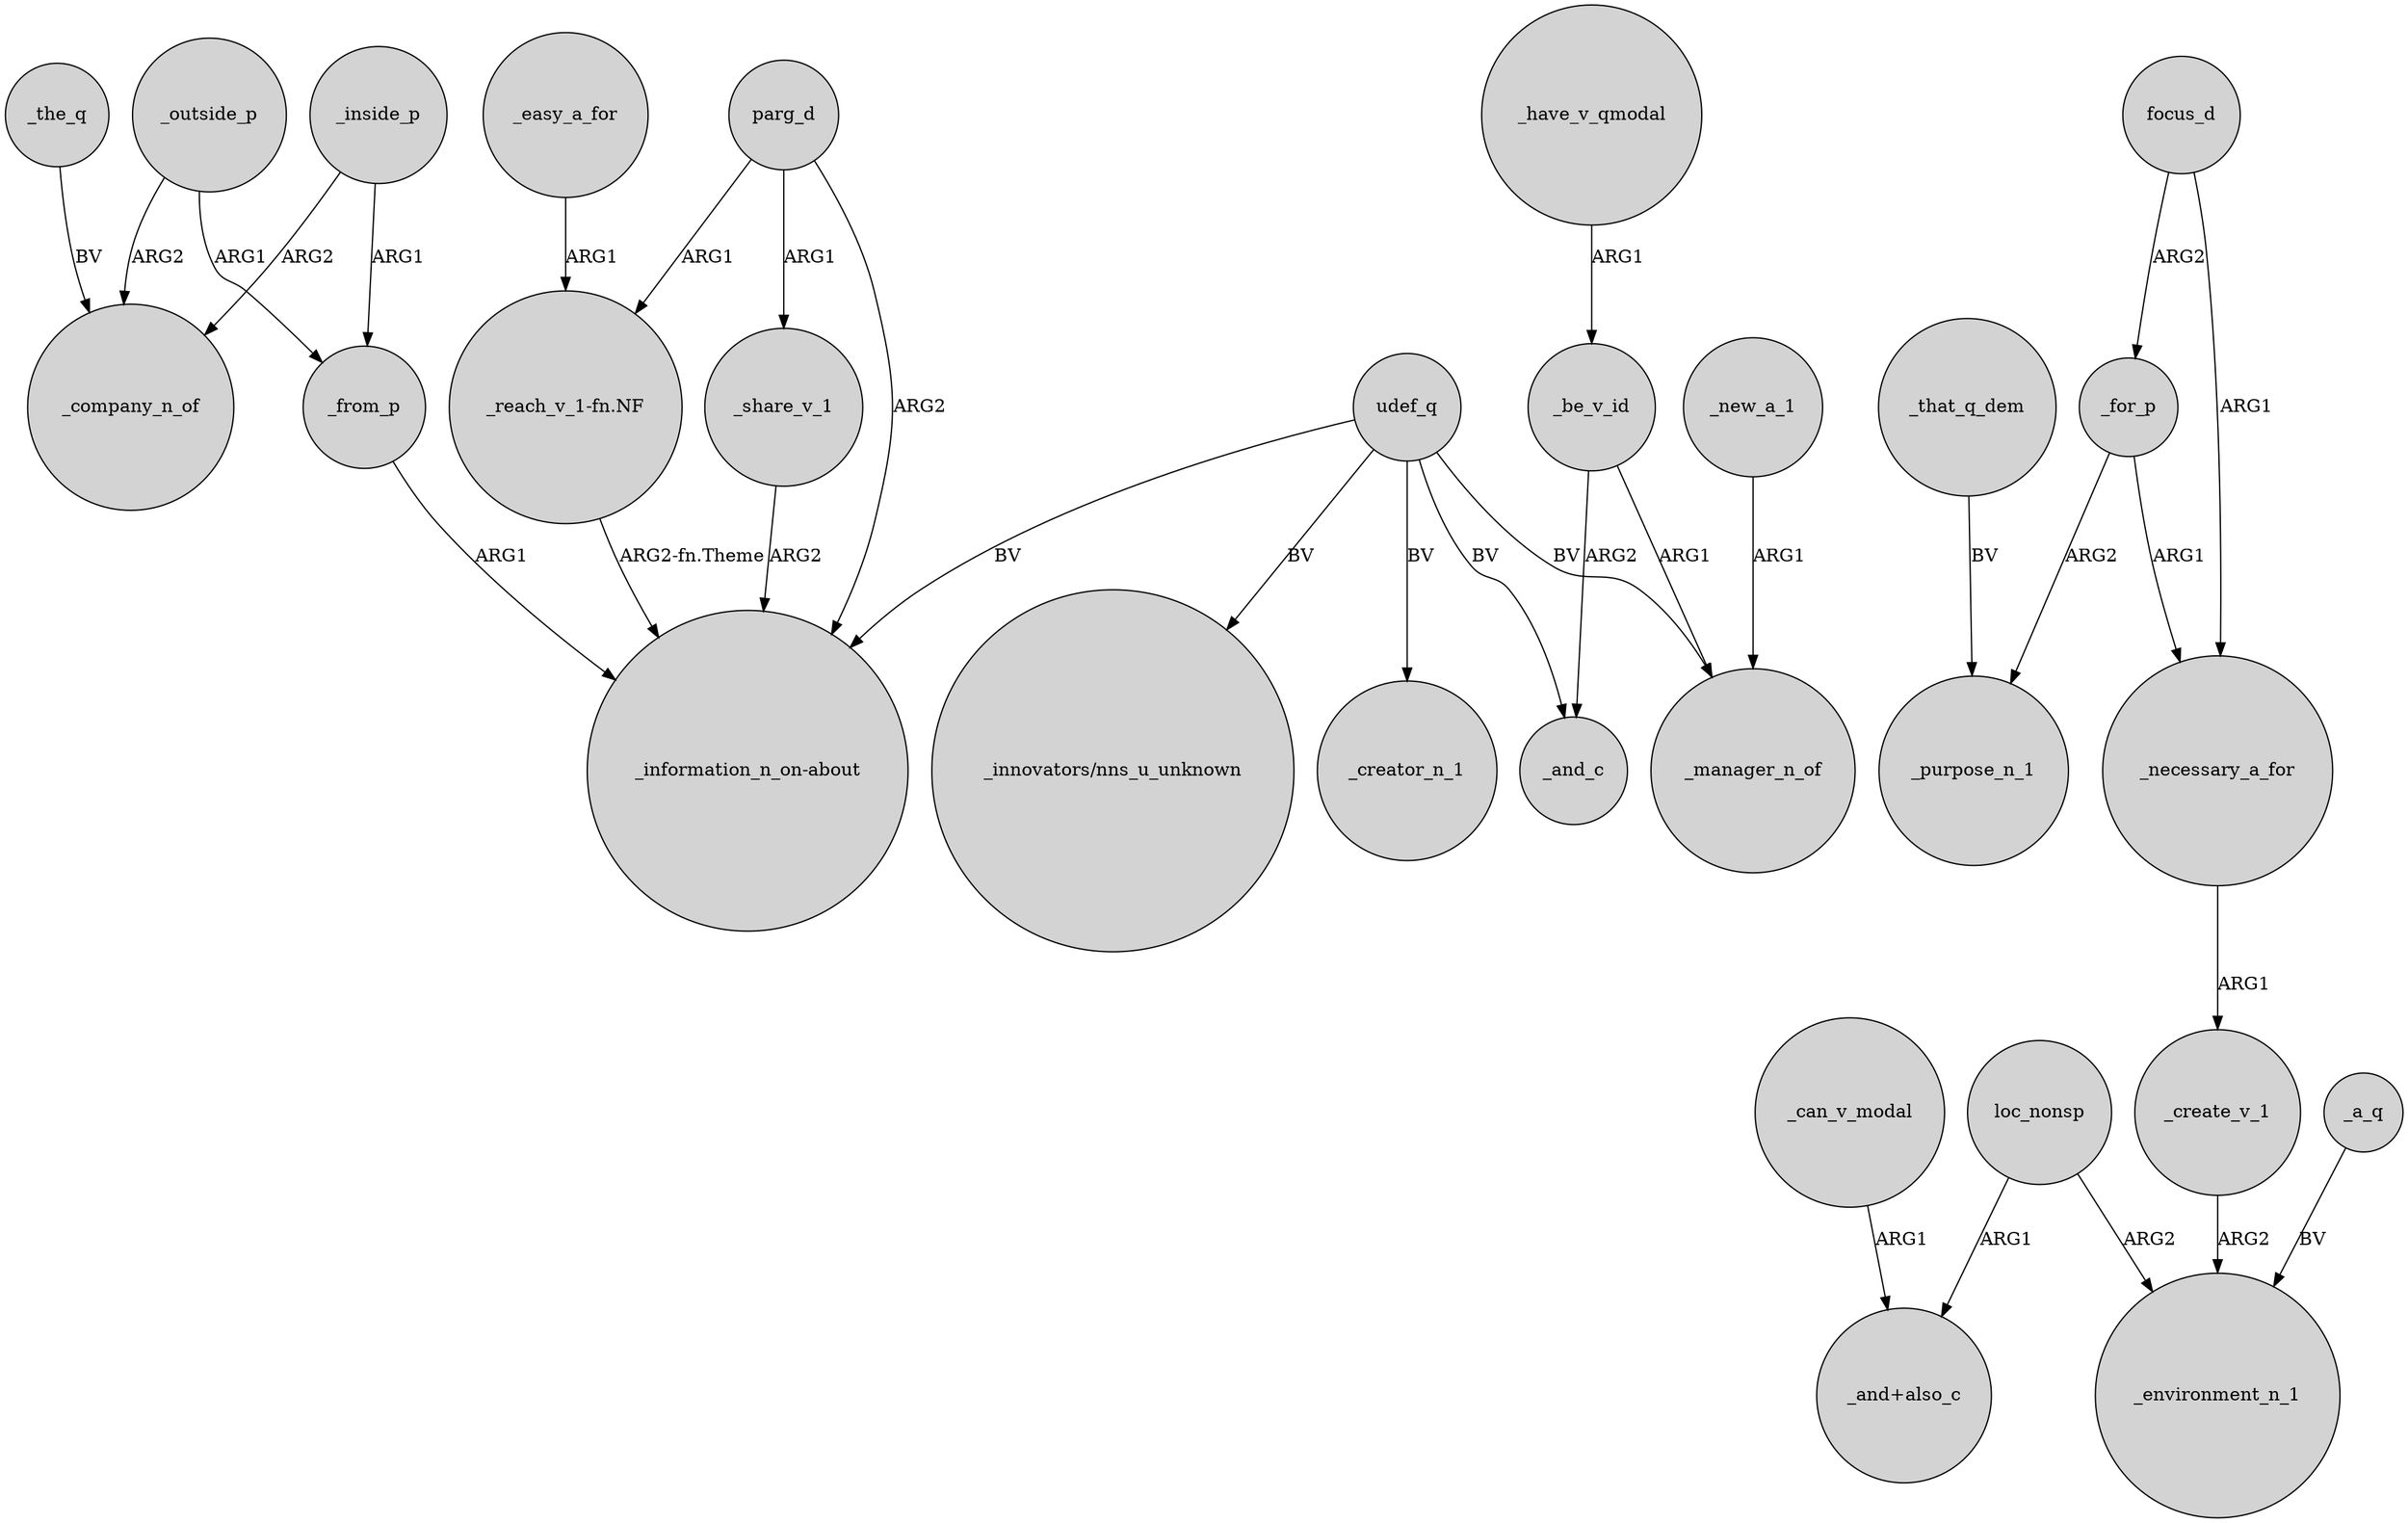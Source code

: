 digraph {
	node [shape=circle style=filled]
	_outside_p -> _company_n_of [label=ARG2]
	_that_q_dem -> _purpose_n_1 [label=BV]
	"_reach_v_1-fn.NF" -> "_information_n_on-about" [label="ARG2-fn.Theme"]
	_for_p -> _necessary_a_for [label=ARG1]
	parg_d -> _share_v_1 [label=ARG1]
	_outside_p -> _from_p [label=ARG1]
	_have_v_qmodal -> _be_v_id [label=ARG1]
	udef_q -> _creator_n_1 [label=BV]
	_can_v_modal -> "_and+also_c" [label=ARG1]
	udef_q -> "_innovators/nns_u_unknown" [label=BV]
	_from_p -> "_information_n_on-about" [label=ARG1]
	focus_d -> _for_p [label=ARG2]
	_the_q -> _company_n_of [label=BV]
	_be_v_id -> _and_c [label=ARG2]
	loc_nonsp -> _environment_n_1 [label=ARG2]
	udef_q -> "_information_n_on-about" [label=BV]
	focus_d -> _necessary_a_for [label=ARG1]
	_for_p -> _purpose_n_1 [label=ARG2]
	parg_d -> "_reach_v_1-fn.NF" [label=ARG1]
	_new_a_1 -> _manager_n_of [label=ARG1]
	_inside_p -> _company_n_of [label=ARG2]
	_be_v_id -> _manager_n_of [label=ARG1]
	_necessary_a_for -> _create_v_1 [label=ARG1]
	_create_v_1 -> _environment_n_1 [label=ARG2]
	loc_nonsp -> "_and+also_c" [label=ARG1]
	udef_q -> _manager_n_of [label=BV]
	_a_q -> _environment_n_1 [label=BV]
	_share_v_1 -> "_information_n_on-about" [label=ARG2]
	_inside_p -> _from_p [label=ARG1]
	udef_q -> _and_c [label=BV]
	_easy_a_for -> "_reach_v_1-fn.NF" [label=ARG1]
	parg_d -> "_information_n_on-about" [label=ARG2]
}
